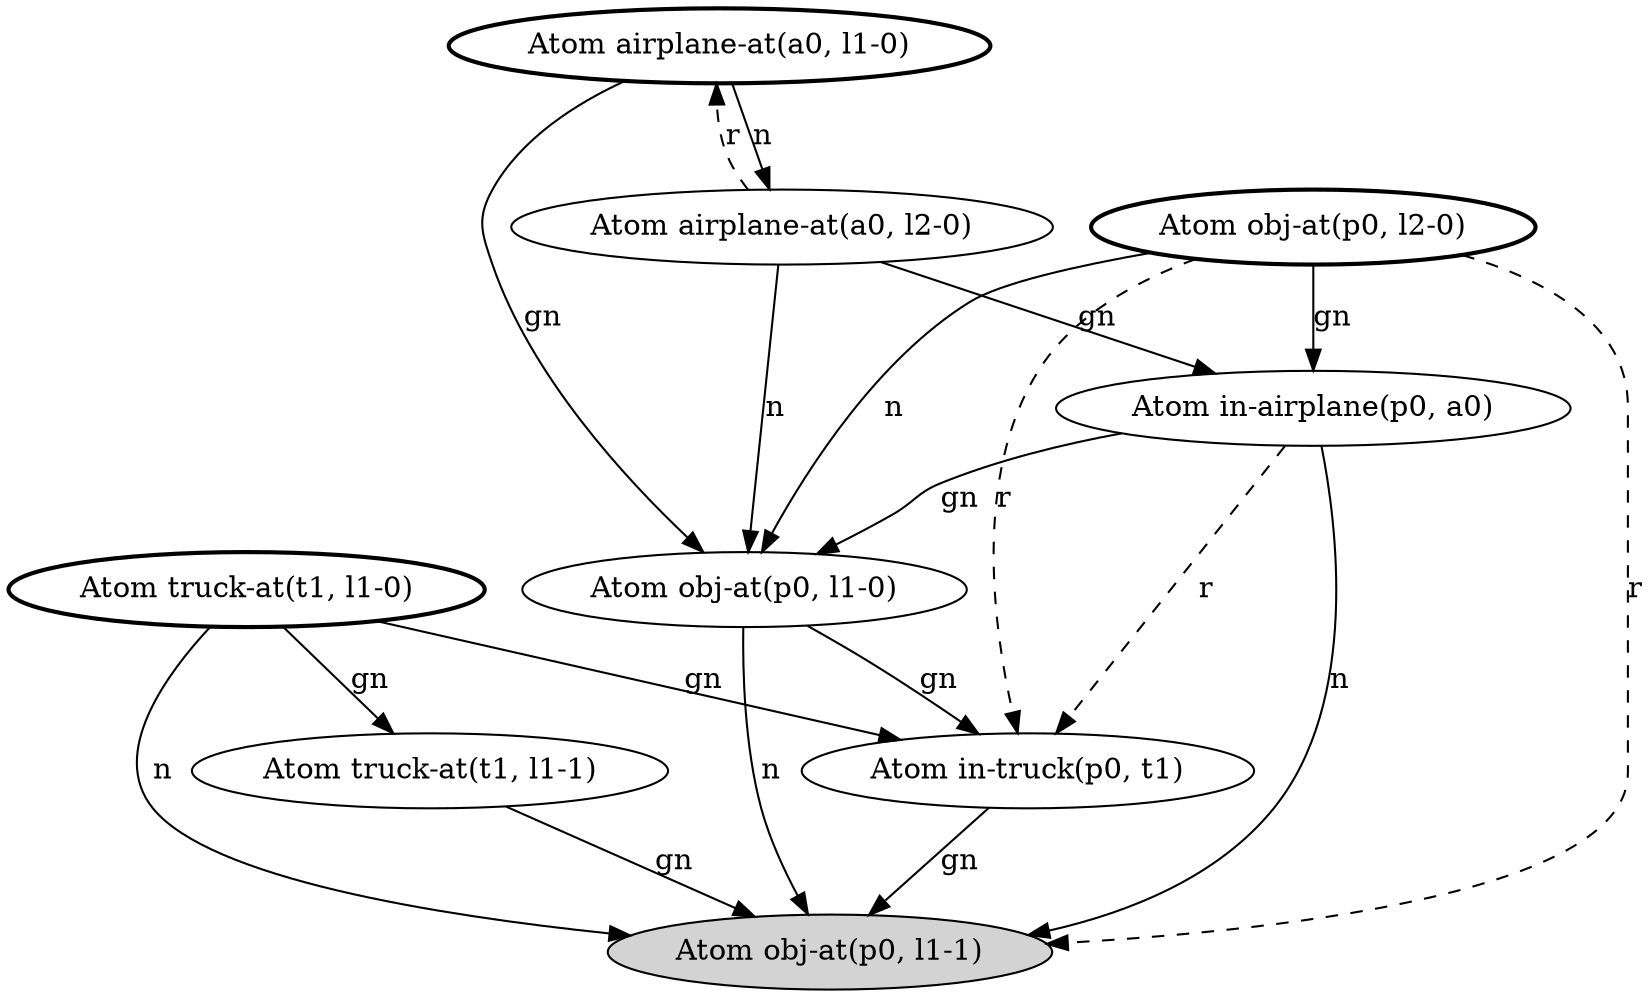digraph G {
  lm0 [label="Atom obj-at(p0, l1-1)", style=filled];
  lm1 [label="Atom truck-at(t1, l1-0)", style=bold];
      lm1 -> lm0 [label="n"];
      lm1 -> lm2 [label="gn"];
      lm1 -> lm6 [label="gn"];
  lm2 [label="Atom truck-at(t1, l1-1)"];
      lm2 -> lm0 [label="gn"];
  lm3 [label="Atom airplane-at(a0, l1-0)", style=bold];
      lm3 -> lm7 [label="gn"];
      lm3 -> lm4 [label="n"];
  lm4 [label="Atom airplane-at(a0, l2-0)"];
      lm4 -> lm3 [label="r", style=dashed];
      lm4 -> lm5 [label="gn"];
      lm4 -> lm7 [label="n"];
  lm5 [label="Atom in-airplane(p0, a0)"];
      lm5 -> lm6 [label="r", style=dashed];
      lm5 -> lm7 [label="gn"];
      lm5 -> lm0 [label="n"];
  lm6 [label="Atom in-truck(p0, t1)"];
      lm6 -> lm0 [label="gn"];
  lm7 [label="Atom obj-at(p0, l1-0)"];
      lm7 -> lm0 [label="n"];
      lm7 -> lm6 [label="gn"];
  lm8 [label="Atom obj-at(p0, l2-0)", style=bold];
      lm8 -> lm6 [label="r", style=dashed];
      lm8 -> lm5 [label="gn"];
      lm8 -> lm0 [label="r", style=dashed];
      lm8 -> lm7 [label="n"];
}
